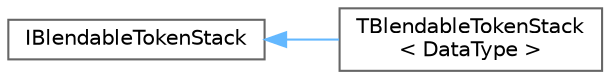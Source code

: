 digraph "Graphical Class Hierarchy"
{
 // INTERACTIVE_SVG=YES
 // LATEX_PDF_SIZE
  bgcolor="transparent";
  edge [fontname=Helvetica,fontsize=10,labelfontname=Helvetica,labelfontsize=10];
  node [fontname=Helvetica,fontsize=10,shape=box,height=0.2,width=0.4];
  rankdir="LR";
  Node0 [id="Node000000",label="IBlendableTokenStack",height=0.2,width=0.4,color="grey40", fillcolor="white", style="filled",URL="$de/d0a/structIBlendableTokenStack.html",tooltip="Base interface for a stack of typed tokens."];
  Node0 -> Node1 [id="edge5342_Node000000_Node000001",dir="back",color="steelblue1",style="solid",tooltip=" "];
  Node1 [id="Node000001",label="TBlendableTokenStack\l\< DataType \>",height=0.2,width=0.4,color="grey40", fillcolor="white", style="filled",URL="$dd/d62/structTBlendableTokenStack.html",tooltip="Implementation of a blendable token stack for any given data type."];
}
